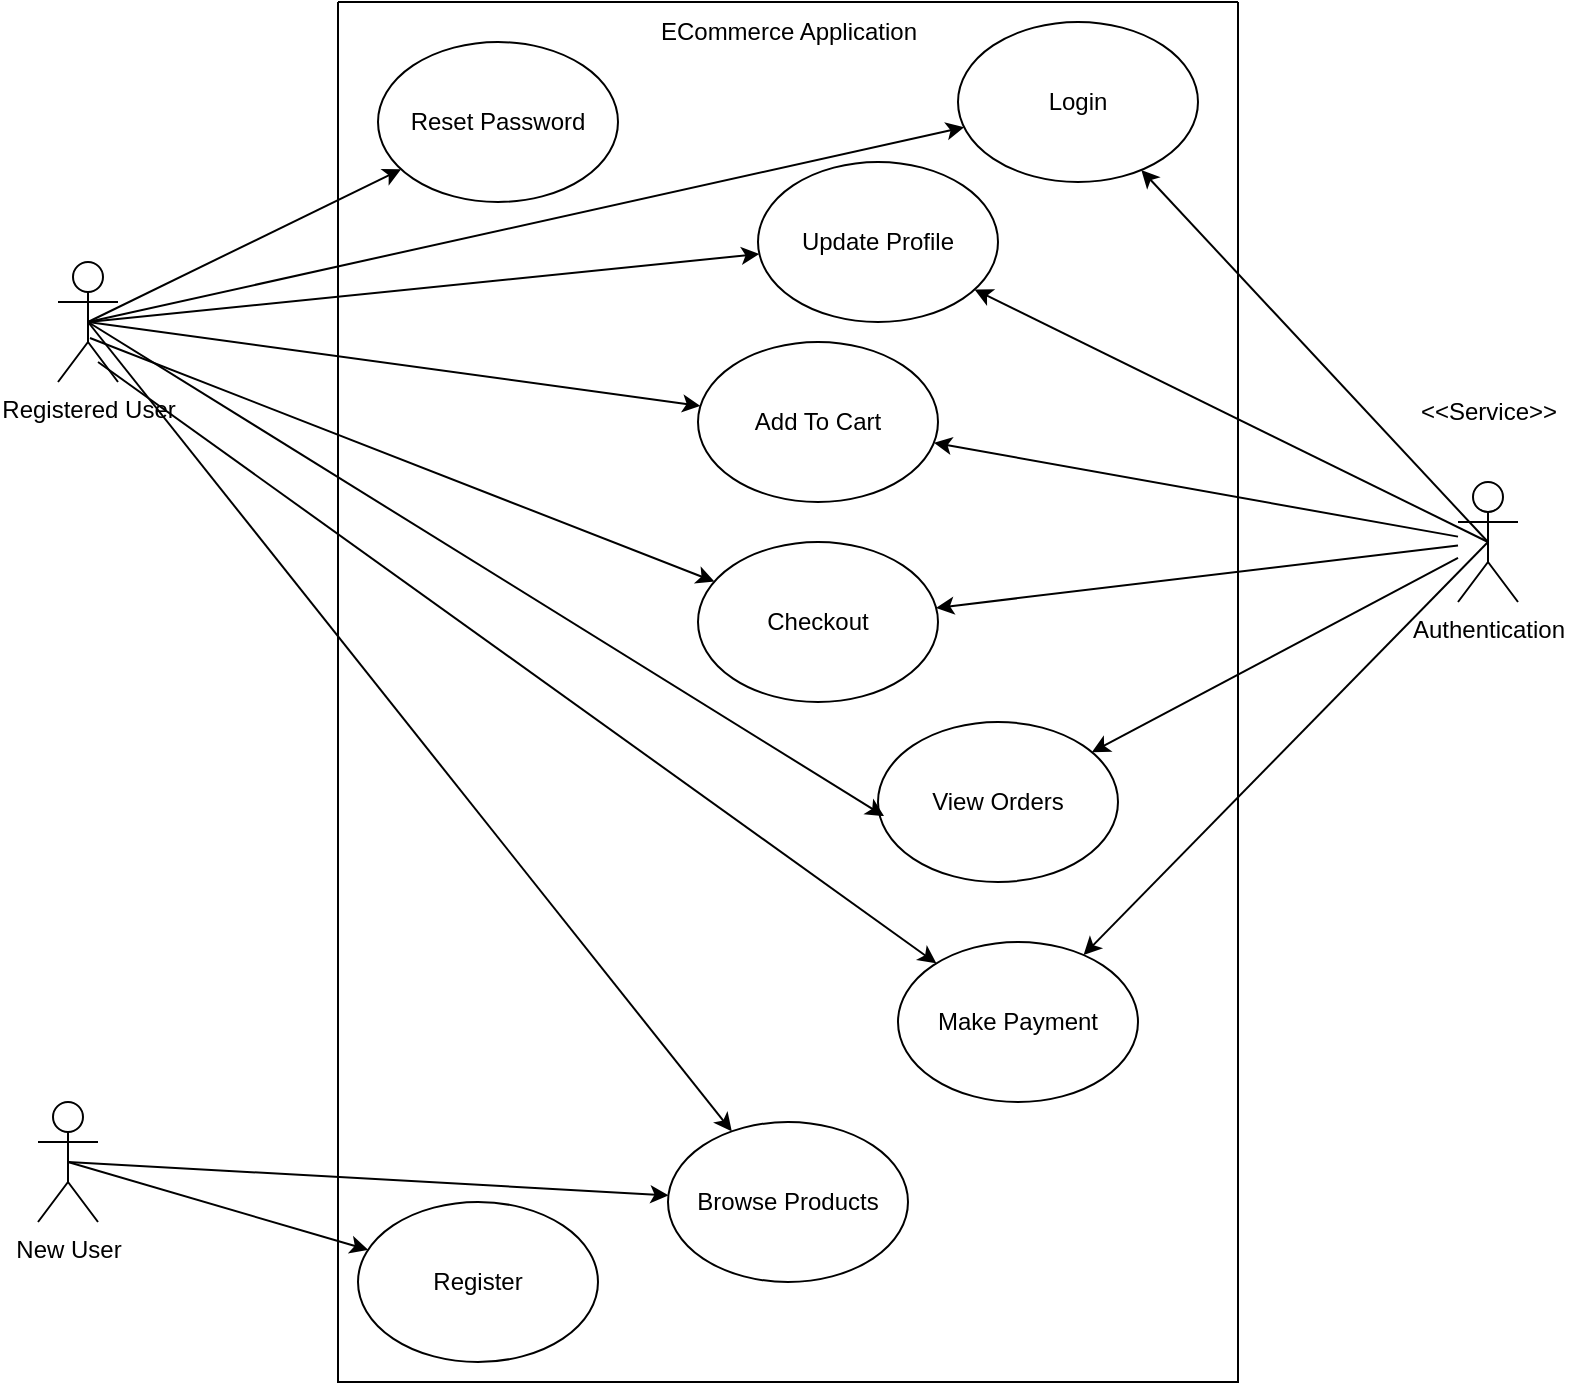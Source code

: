 <mxfile version="21.6.8" type="device">
  <diagram name="Page-1" id="57votu7GjU4Ze8iKNQkT">
    <mxGraphModel dx="712" dy="827" grid="1" gridSize="10" guides="1" tooltips="1" connect="1" arrows="1" fold="1" page="1" pageScale="1" pageWidth="850" pageHeight="1100" math="0" shadow="0">
      <root>
        <mxCell id="0" />
        <mxCell id="1" parent="0" />
        <mxCell id="aPhOcu0WxSrr42rNhGPW-1" value="New User" style="shape=umlActor;verticalLabelPosition=bottom;verticalAlign=top;html=1;" vertex="1" parent="1">
          <mxGeometry x="60" y="580" width="30" height="60" as="geometry" />
        </mxCell>
        <mxCell id="aPhOcu0WxSrr42rNhGPW-2" value="Registered User" style="shape=umlActor;verticalLabelPosition=bottom;verticalAlign=top;html=1;" vertex="1" parent="1">
          <mxGeometry x="70" y="160" width="30" height="60" as="geometry" />
        </mxCell>
        <mxCell id="aPhOcu0WxSrr42rNhGPW-6" value="" style="swimlane;startSize=0;" vertex="1" parent="1">
          <mxGeometry x="210" y="30" width="450" height="690" as="geometry" />
        </mxCell>
        <mxCell id="aPhOcu0WxSrr42rNhGPW-7" value="ECommerce Application" style="text;html=1;align=center;verticalAlign=middle;resizable=0;points=[];autosize=1;strokeColor=none;fillColor=none;" vertex="1" parent="aPhOcu0WxSrr42rNhGPW-6">
          <mxGeometry x="150" width="150" height="30" as="geometry" />
        </mxCell>
        <mxCell id="aPhOcu0WxSrr42rNhGPW-8" value="Browse Products" style="ellipse;whiteSpace=wrap;html=1;" vertex="1" parent="aPhOcu0WxSrr42rNhGPW-6">
          <mxGeometry x="165" y="560" width="120" height="80" as="geometry" />
        </mxCell>
        <mxCell id="aPhOcu0WxSrr42rNhGPW-13" value="Login" style="ellipse;whiteSpace=wrap;html=1;" vertex="1" parent="aPhOcu0WxSrr42rNhGPW-6">
          <mxGeometry x="310" y="10" width="120" height="80" as="geometry" />
        </mxCell>
        <mxCell id="aPhOcu0WxSrr42rNhGPW-15" value="Register" style="ellipse;whiteSpace=wrap;html=1;" vertex="1" parent="aPhOcu0WxSrr42rNhGPW-6">
          <mxGeometry x="10" y="600" width="120" height="80" as="geometry" />
        </mxCell>
        <mxCell id="aPhOcu0WxSrr42rNhGPW-17" value="Update Profile" style="ellipse;whiteSpace=wrap;html=1;" vertex="1" parent="aPhOcu0WxSrr42rNhGPW-6">
          <mxGeometry x="210" y="80" width="120" height="80" as="geometry" />
        </mxCell>
        <mxCell id="aPhOcu0WxSrr42rNhGPW-18" value="Reset Password" style="ellipse;whiteSpace=wrap;html=1;" vertex="1" parent="aPhOcu0WxSrr42rNhGPW-6">
          <mxGeometry x="20" y="20" width="120" height="80" as="geometry" />
        </mxCell>
        <mxCell id="aPhOcu0WxSrr42rNhGPW-22" value="Add To Cart" style="ellipse;whiteSpace=wrap;html=1;" vertex="1" parent="aPhOcu0WxSrr42rNhGPW-6">
          <mxGeometry x="180" y="170" width="120" height="80" as="geometry" />
        </mxCell>
        <mxCell id="aPhOcu0WxSrr42rNhGPW-25" value="Checkout" style="ellipse;whiteSpace=wrap;html=1;" vertex="1" parent="aPhOcu0WxSrr42rNhGPW-6">
          <mxGeometry x="180" y="270" width="120" height="80" as="geometry" />
        </mxCell>
        <mxCell id="aPhOcu0WxSrr42rNhGPW-27" value="View Orders" style="ellipse;whiteSpace=wrap;html=1;" vertex="1" parent="aPhOcu0WxSrr42rNhGPW-6">
          <mxGeometry x="270" y="360" width="120" height="80" as="geometry" />
        </mxCell>
        <mxCell id="aPhOcu0WxSrr42rNhGPW-29" value="Make Payment" style="ellipse;whiteSpace=wrap;html=1;" vertex="1" parent="aPhOcu0WxSrr42rNhGPW-6">
          <mxGeometry x="280" y="470" width="120" height="80" as="geometry" />
        </mxCell>
        <mxCell id="aPhOcu0WxSrr42rNhGPW-11" value="" style="endArrow=classic;html=1;rounded=0;exitX=0.5;exitY=0.5;exitDx=0;exitDy=0;exitPerimeter=0;" edge="1" parent="1" source="aPhOcu0WxSrr42rNhGPW-2" target="aPhOcu0WxSrr42rNhGPW-8">
          <mxGeometry width="50" height="50" relative="1" as="geometry">
            <mxPoint x="340" y="350" as="sourcePoint" />
            <mxPoint x="390" y="300" as="targetPoint" />
          </mxGeometry>
        </mxCell>
        <mxCell id="aPhOcu0WxSrr42rNhGPW-12" value="" style="endArrow=classic;html=1;rounded=0;exitX=0.5;exitY=0.5;exitDx=0;exitDy=0;exitPerimeter=0;" edge="1" parent="1" source="aPhOcu0WxSrr42rNhGPW-1" target="aPhOcu0WxSrr42rNhGPW-8">
          <mxGeometry width="50" height="50" relative="1" as="geometry">
            <mxPoint x="340" y="350" as="sourcePoint" />
            <mxPoint x="390" y="300" as="targetPoint" />
          </mxGeometry>
        </mxCell>
        <mxCell id="aPhOcu0WxSrr42rNhGPW-14" value="" style="endArrow=classic;html=1;rounded=0;exitX=0.5;exitY=0.5;exitDx=0;exitDy=0;exitPerimeter=0;" edge="1" parent="1" source="aPhOcu0WxSrr42rNhGPW-2" target="aPhOcu0WxSrr42rNhGPW-13">
          <mxGeometry width="50" height="50" relative="1" as="geometry">
            <mxPoint x="340" y="350" as="sourcePoint" />
            <mxPoint x="390" y="300" as="targetPoint" />
          </mxGeometry>
        </mxCell>
        <mxCell id="aPhOcu0WxSrr42rNhGPW-16" value="" style="endArrow=classic;html=1;rounded=0;exitX=0.5;exitY=0.5;exitDx=0;exitDy=0;exitPerimeter=0;" edge="1" parent="1" source="aPhOcu0WxSrr42rNhGPW-1" target="aPhOcu0WxSrr42rNhGPW-15">
          <mxGeometry width="50" height="50" relative="1" as="geometry">
            <mxPoint x="340" y="350" as="sourcePoint" />
            <mxPoint x="390" y="300" as="targetPoint" />
          </mxGeometry>
        </mxCell>
        <mxCell id="aPhOcu0WxSrr42rNhGPW-20" value="" style="endArrow=classic;html=1;rounded=0;exitX=0.5;exitY=0.5;exitDx=0;exitDy=0;exitPerimeter=0;" edge="1" parent="1" source="aPhOcu0WxSrr42rNhGPW-2" target="aPhOcu0WxSrr42rNhGPW-18">
          <mxGeometry width="50" height="50" relative="1" as="geometry">
            <mxPoint x="340" y="350" as="sourcePoint" />
            <mxPoint x="390" y="300" as="targetPoint" />
          </mxGeometry>
        </mxCell>
        <mxCell id="aPhOcu0WxSrr42rNhGPW-21" value="" style="endArrow=classic;html=1;rounded=0;exitX=0.5;exitY=0.5;exitDx=0;exitDy=0;exitPerimeter=0;" edge="1" parent="1" source="aPhOcu0WxSrr42rNhGPW-2" target="aPhOcu0WxSrr42rNhGPW-17">
          <mxGeometry width="50" height="50" relative="1" as="geometry">
            <mxPoint x="93" y="190" as="sourcePoint" />
            <mxPoint x="200" y="142" as="targetPoint" />
          </mxGeometry>
        </mxCell>
        <mxCell id="aPhOcu0WxSrr42rNhGPW-24" value="" style="endArrow=classic;html=1;rounded=0;exitX=0.5;exitY=0.5;exitDx=0;exitDy=0;exitPerimeter=0;" edge="1" parent="1" source="aPhOcu0WxSrr42rNhGPW-2" target="aPhOcu0WxSrr42rNhGPW-22">
          <mxGeometry width="50" height="50" relative="1" as="geometry">
            <mxPoint x="340" y="350" as="sourcePoint" />
            <mxPoint x="390" y="300" as="targetPoint" />
          </mxGeometry>
        </mxCell>
        <mxCell id="aPhOcu0WxSrr42rNhGPW-26" value="" style="endArrow=classic;html=1;rounded=0;exitX=0.533;exitY=0.633;exitDx=0;exitDy=0;exitPerimeter=0;" edge="1" parent="1" source="aPhOcu0WxSrr42rNhGPW-2" target="aPhOcu0WxSrr42rNhGPW-25">
          <mxGeometry width="50" height="50" relative="1" as="geometry">
            <mxPoint x="340" y="350" as="sourcePoint" />
            <mxPoint x="390" y="300" as="targetPoint" />
          </mxGeometry>
        </mxCell>
        <mxCell id="aPhOcu0WxSrr42rNhGPW-28" value="" style="endArrow=classic;html=1;rounded=0;exitX=0.5;exitY=0.5;exitDx=0;exitDy=0;exitPerimeter=0;entryX=0.025;entryY=0.588;entryDx=0;entryDy=0;entryPerimeter=0;" edge="1" parent="1" source="aPhOcu0WxSrr42rNhGPW-2" target="aPhOcu0WxSrr42rNhGPW-27">
          <mxGeometry width="50" height="50" relative="1" as="geometry">
            <mxPoint x="340" y="350" as="sourcePoint" />
            <mxPoint x="390" y="300" as="targetPoint" />
          </mxGeometry>
        </mxCell>
        <mxCell id="aPhOcu0WxSrr42rNhGPW-30" value="" style="endArrow=classic;html=1;rounded=0;exitX=0.667;exitY=0.833;exitDx=0;exitDy=0;exitPerimeter=0;" edge="1" parent="1" source="aPhOcu0WxSrr42rNhGPW-2" target="aPhOcu0WxSrr42rNhGPW-29">
          <mxGeometry width="50" height="50" relative="1" as="geometry">
            <mxPoint x="340" y="350" as="sourcePoint" />
            <mxPoint x="390" y="300" as="targetPoint" />
          </mxGeometry>
        </mxCell>
        <mxCell id="aPhOcu0WxSrr42rNhGPW-31" value="Authentication" style="shape=umlActor;verticalLabelPosition=bottom;verticalAlign=top;html=1;outlineConnect=0;" vertex="1" parent="1">
          <mxGeometry x="770" y="270" width="30" height="60" as="geometry" />
        </mxCell>
        <mxCell id="aPhOcu0WxSrr42rNhGPW-32" value="&amp;lt;&amp;lt;Service&amp;gt;&amp;gt;" style="text;html=1;align=center;verticalAlign=middle;resizable=0;points=[];autosize=1;strokeColor=none;fillColor=none;" vertex="1" parent="1">
          <mxGeometry x="740" y="220" width="90" height="30" as="geometry" />
        </mxCell>
        <mxCell id="aPhOcu0WxSrr42rNhGPW-33" value="" style="endArrow=classic;html=1;rounded=0;exitX=0.5;exitY=0.5;exitDx=0;exitDy=0;exitPerimeter=0;" edge="1" parent="1" source="aPhOcu0WxSrr42rNhGPW-31" target="aPhOcu0WxSrr42rNhGPW-17">
          <mxGeometry width="50" height="50" relative="1" as="geometry">
            <mxPoint x="690" y="350" as="sourcePoint" />
            <mxPoint x="740" y="300" as="targetPoint" />
          </mxGeometry>
        </mxCell>
        <mxCell id="aPhOcu0WxSrr42rNhGPW-34" value="" style="endArrow=classic;html=1;rounded=0;exitX=0.5;exitY=0.5;exitDx=0;exitDy=0;exitPerimeter=0;" edge="1" parent="1" source="aPhOcu0WxSrr42rNhGPW-31" target="aPhOcu0WxSrr42rNhGPW-13">
          <mxGeometry width="50" height="50" relative="1" as="geometry">
            <mxPoint x="560" y="350" as="sourcePoint" />
            <mxPoint x="610" y="300" as="targetPoint" />
          </mxGeometry>
        </mxCell>
        <mxCell id="aPhOcu0WxSrr42rNhGPW-35" value="" style="endArrow=classic;html=1;rounded=0;" edge="1" parent="1" source="aPhOcu0WxSrr42rNhGPW-31" target="aPhOcu0WxSrr42rNhGPW-27">
          <mxGeometry width="50" height="50" relative="1" as="geometry">
            <mxPoint x="560" y="350" as="sourcePoint" />
            <mxPoint x="610" y="300" as="targetPoint" />
          </mxGeometry>
        </mxCell>
        <mxCell id="aPhOcu0WxSrr42rNhGPW-36" value="" style="endArrow=classic;html=1;rounded=0;" edge="1" parent="1" source="aPhOcu0WxSrr42rNhGPW-31" target="aPhOcu0WxSrr42rNhGPW-25">
          <mxGeometry width="50" height="50" relative="1" as="geometry">
            <mxPoint x="560" y="350" as="sourcePoint" />
            <mxPoint x="610" y="300" as="targetPoint" />
          </mxGeometry>
        </mxCell>
        <mxCell id="aPhOcu0WxSrr42rNhGPW-37" value="" style="endArrow=classic;html=1;rounded=0;" edge="1" parent="1" source="aPhOcu0WxSrr42rNhGPW-31" target="aPhOcu0WxSrr42rNhGPW-22">
          <mxGeometry width="50" height="50" relative="1" as="geometry">
            <mxPoint x="760" y="240" as="sourcePoint" />
            <mxPoint x="610" y="300" as="targetPoint" />
          </mxGeometry>
        </mxCell>
        <mxCell id="aPhOcu0WxSrr42rNhGPW-38" value="" style="endArrow=classic;html=1;rounded=0;exitX=0.5;exitY=0.5;exitDx=0;exitDy=0;exitPerimeter=0;" edge="1" parent="1" source="aPhOcu0WxSrr42rNhGPW-31" target="aPhOcu0WxSrr42rNhGPW-29">
          <mxGeometry width="50" height="50" relative="1" as="geometry">
            <mxPoint x="560" y="350" as="sourcePoint" />
            <mxPoint x="610" y="300" as="targetPoint" />
          </mxGeometry>
        </mxCell>
      </root>
    </mxGraphModel>
  </diagram>
</mxfile>

